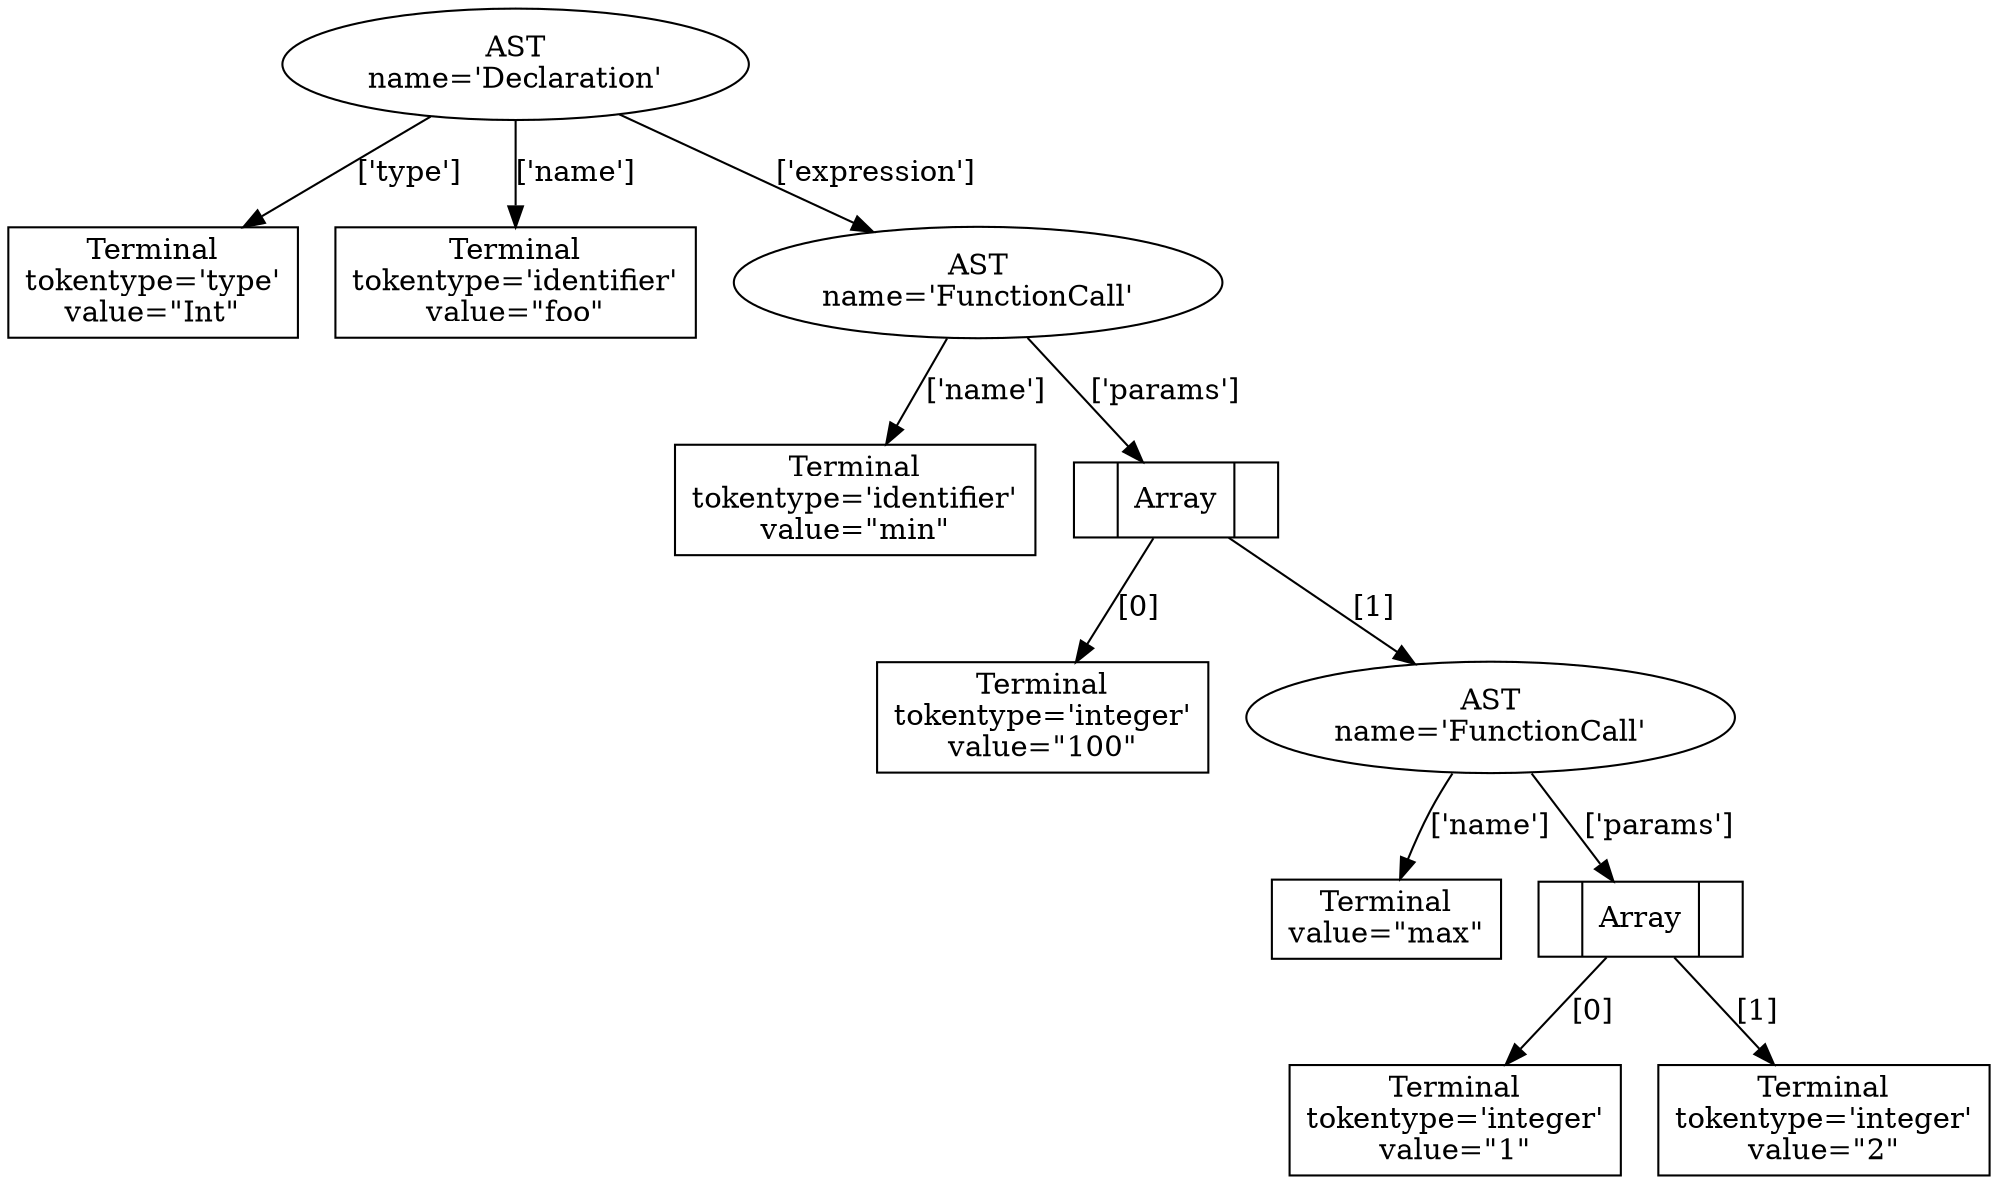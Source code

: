 digraph "Hermes ASTs" {
  compound=true;
  #rankdir=LR;

  declarationAst [shape=oval label="AST\nname='Declaration'"];
  declarationTypeTerminal [shape=box label="Terminal\ntokentype='type'\nvalue=\"Int\""]
  declarationNameTerminal [shape=box label="Terminal\ntokentype='identifier'\nvalue=\"foo\""]

  minExpressionAst [shape=oval label="AST\nname='FunctionCall'"]
  minExpressionName [shape=box label="Terminal\ntokentype='identifier'\nvalue=\"min\""]
  minExpressionParams [shape=record label="<f0>|<f1> Array|<f2>"]

  literal100 [shape=box label="Terminal\ntokentype='integer'\nvalue=\"100\""]
  maxExpressionAst [shape=oval label="AST\nname='FunctionCall'"]

  maxExpressionName [shape=box label="Terminal\nvalue=\"max\""]
  maxExpressionParams [shape=record label="<f0>|<f1> Array|<f2>"]

  literal1 [shape=box label="Terminal\ntokentype='integer'\nvalue=\"1\""]
  literal2 [shape=box label="Terminal\ntokentype='integer'\nvalue=\"2\""]


  declarationAst -> declarationTypeTerminal [label="['type']"]
  declarationAst -> declarationNameTerminal [label="['name']"]
  declarationAst -> minExpressionAst [label="['expression']"]

  minExpressionAst -> minExpressionName [label="['name']"]
  minExpressionAst -> minExpressionParams [label="['params']"]

  minExpressionParams -> literal100 [label="[0]"]
  minExpressionParams -> maxExpressionAst [label="[1]"]

  maxExpressionAst -> maxExpressionName [label="['name']"]
  maxExpressionAst -> maxExpressionParams [label="['params']"]

  maxExpressionParams -> literal1 [label="[0]"]
  maxExpressionParams -> literal2 [label="[1]"]

}
